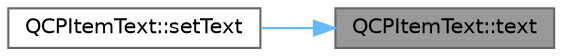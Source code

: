 digraph "QCPItemText::text"
{
 // LATEX_PDF_SIZE
  bgcolor="transparent";
  edge [fontname=Helvetica,fontsize=10,labelfontname=Helvetica,labelfontsize=10];
  node [fontname=Helvetica,fontsize=10,shape=box,height=0.2,width=0.4];
  rankdir="RL";
  Node1 [label="QCPItemText::text",height=0.2,width=0.4,color="gray40", fillcolor="grey60", style="filled", fontcolor="black",tooltip=" "];
  Node1 -> Node2 [dir="back",color="steelblue1",style="solid"];
  Node2 [label="QCPItemText::setText",height=0.2,width=0.4,color="grey40", fillcolor="white", style="filled",URL="$class_q_c_p_item_text.html#a3dacdda0ac88f99a05b333b977c48747",tooltip=" "];
}
